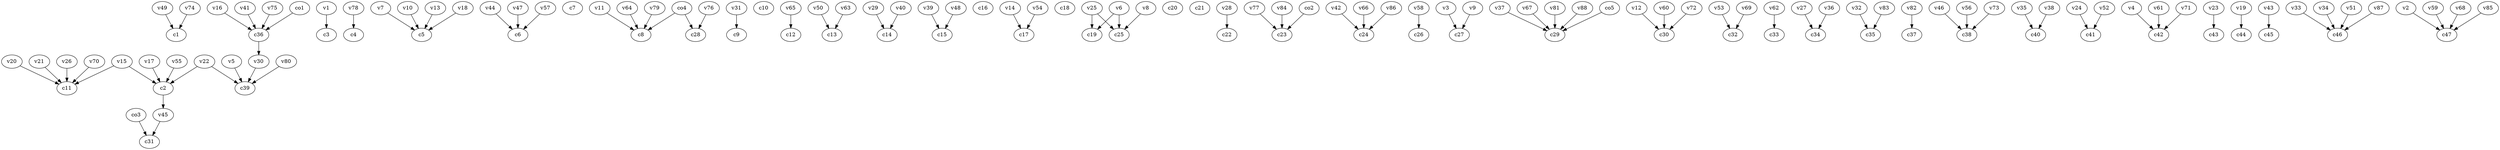 strict digraph  {
c1;
c2;
c3;
c4;
c5;
c6;
c7;
c8;
c9;
c10;
c11;
c12;
c13;
c14;
c15;
c16;
c17;
c18;
c19;
c20;
c21;
c22;
c23;
c24;
c25;
c26;
c27;
c28;
c29;
c30;
c31;
c32;
c33;
c34;
c35;
c36;
c37;
c38;
c39;
c40;
c41;
c42;
c43;
c44;
c45;
c46;
c47;
v1;
v2;
v3;
v4;
v5;
v6;
v7;
v8;
v9;
v10;
v11;
v12;
v13;
v14;
v15;
v16;
v17;
v18;
v19;
v20;
v21;
v22;
v23;
v24;
v25;
v26;
v27;
v28;
v29;
v30;
v31;
v32;
v33;
v34;
v35;
v36;
v37;
v38;
v39;
v40;
v41;
v42;
v43;
v44;
v45;
v46;
v47;
v48;
v49;
v50;
v51;
v52;
v53;
v54;
v55;
v56;
v57;
v58;
v59;
v60;
v61;
v62;
v63;
v64;
v65;
v66;
v67;
v68;
v69;
v70;
v71;
v72;
v73;
v74;
v75;
v76;
v77;
v78;
v79;
v80;
v81;
v82;
v83;
v84;
v85;
v86;
v87;
v88;
co1;
co2;
co3;
co4;
co5;
c2 -> v45  [weight=1];
c36 -> v30  [weight=1];
v1 -> c3  [weight=1];
v2 -> c47  [weight=1];
v3 -> c27  [weight=1];
v4 -> c42  [weight=1];
v5 -> c39  [weight=1];
v6 -> c19  [weight=1];
v6 -> c25  [weight=1];
v7 -> c5  [weight=1];
v8 -> c25  [weight=1];
v9 -> c27  [weight=1];
v10 -> c5  [weight=1];
v11 -> c8  [weight=1];
v12 -> c30  [weight=1];
v13 -> c5  [weight=1];
v14 -> c17  [weight=1];
v15 -> c11  [weight=1];
v15 -> c2  [weight=1];
v16 -> c36  [weight=1];
v17 -> c2  [weight=1];
v18 -> c5  [weight=1];
v19 -> c44  [weight=1];
v20 -> c11  [weight=1];
v21 -> c11  [weight=1];
v22 -> c2  [weight=1];
v22 -> c39  [weight=1];
v23 -> c43  [weight=1];
v24 -> c41  [weight=1];
v25 -> c25  [weight=1];
v25 -> c19  [weight=1];
v26 -> c11  [weight=1];
v27 -> c34  [weight=1];
v28 -> c22  [weight=1];
v29 -> c14  [weight=1];
v30 -> c39  [weight=1];
v31 -> c9  [weight=1];
v32 -> c35  [weight=1];
v33 -> c46  [weight=1];
v34 -> c46  [weight=1];
v35 -> c40  [weight=1];
v36 -> c34  [weight=1];
v37 -> c29  [weight=1];
v38 -> c40  [weight=1];
v39 -> c15  [weight=1];
v40 -> c14  [weight=1];
v41 -> c36  [weight=1];
v42 -> c24  [weight=1];
v43 -> c45  [weight=1];
v44 -> c6  [weight=1];
v45 -> c31  [weight=1];
v46 -> c38  [weight=1];
v47 -> c6  [weight=1];
v48 -> c15  [weight=1];
v49 -> c1  [weight=1];
v50 -> c13  [weight=1];
v51 -> c46  [weight=1];
v52 -> c41  [weight=1];
v53 -> c32  [weight=1];
v54 -> c17  [weight=1];
v55 -> c2  [weight=1];
v56 -> c38  [weight=1];
v57 -> c6  [weight=1];
v58 -> c26  [weight=1];
v59 -> c47  [weight=1];
v60 -> c30  [weight=1];
v61 -> c42  [weight=1];
v62 -> c33  [weight=1];
v63 -> c13  [weight=1];
v64 -> c8  [weight=1];
v65 -> c12  [weight=1];
v66 -> c24  [weight=1];
v67 -> c29  [weight=1];
v68 -> c47  [weight=1];
v69 -> c32  [weight=1];
v70 -> c11  [weight=1];
v71 -> c42  [weight=1];
v72 -> c30  [weight=1];
v73 -> c38  [weight=1];
v74 -> c1  [weight=1];
v75 -> c36  [weight=1];
v76 -> c28  [weight=1];
v77 -> c23  [weight=1];
v78 -> c4  [weight=1];
v79 -> c8  [weight=1];
v80 -> c39  [weight=1];
v81 -> c29  [weight=1];
v82 -> c37  [weight=1];
v83 -> c35  [weight=1];
v84 -> c23  [weight=1];
v85 -> c47  [weight=1];
v86 -> c24  [weight=1];
v87 -> c46  [weight=1];
v88 -> c29  [weight=1];
co1 -> c36  [weight=1];
co2 -> c23  [weight=1];
co3 -> c31  [weight=1];
co4 -> c28  [weight=1];
co4 -> c8  [weight=1];
co5 -> c29  [weight=1];
}
